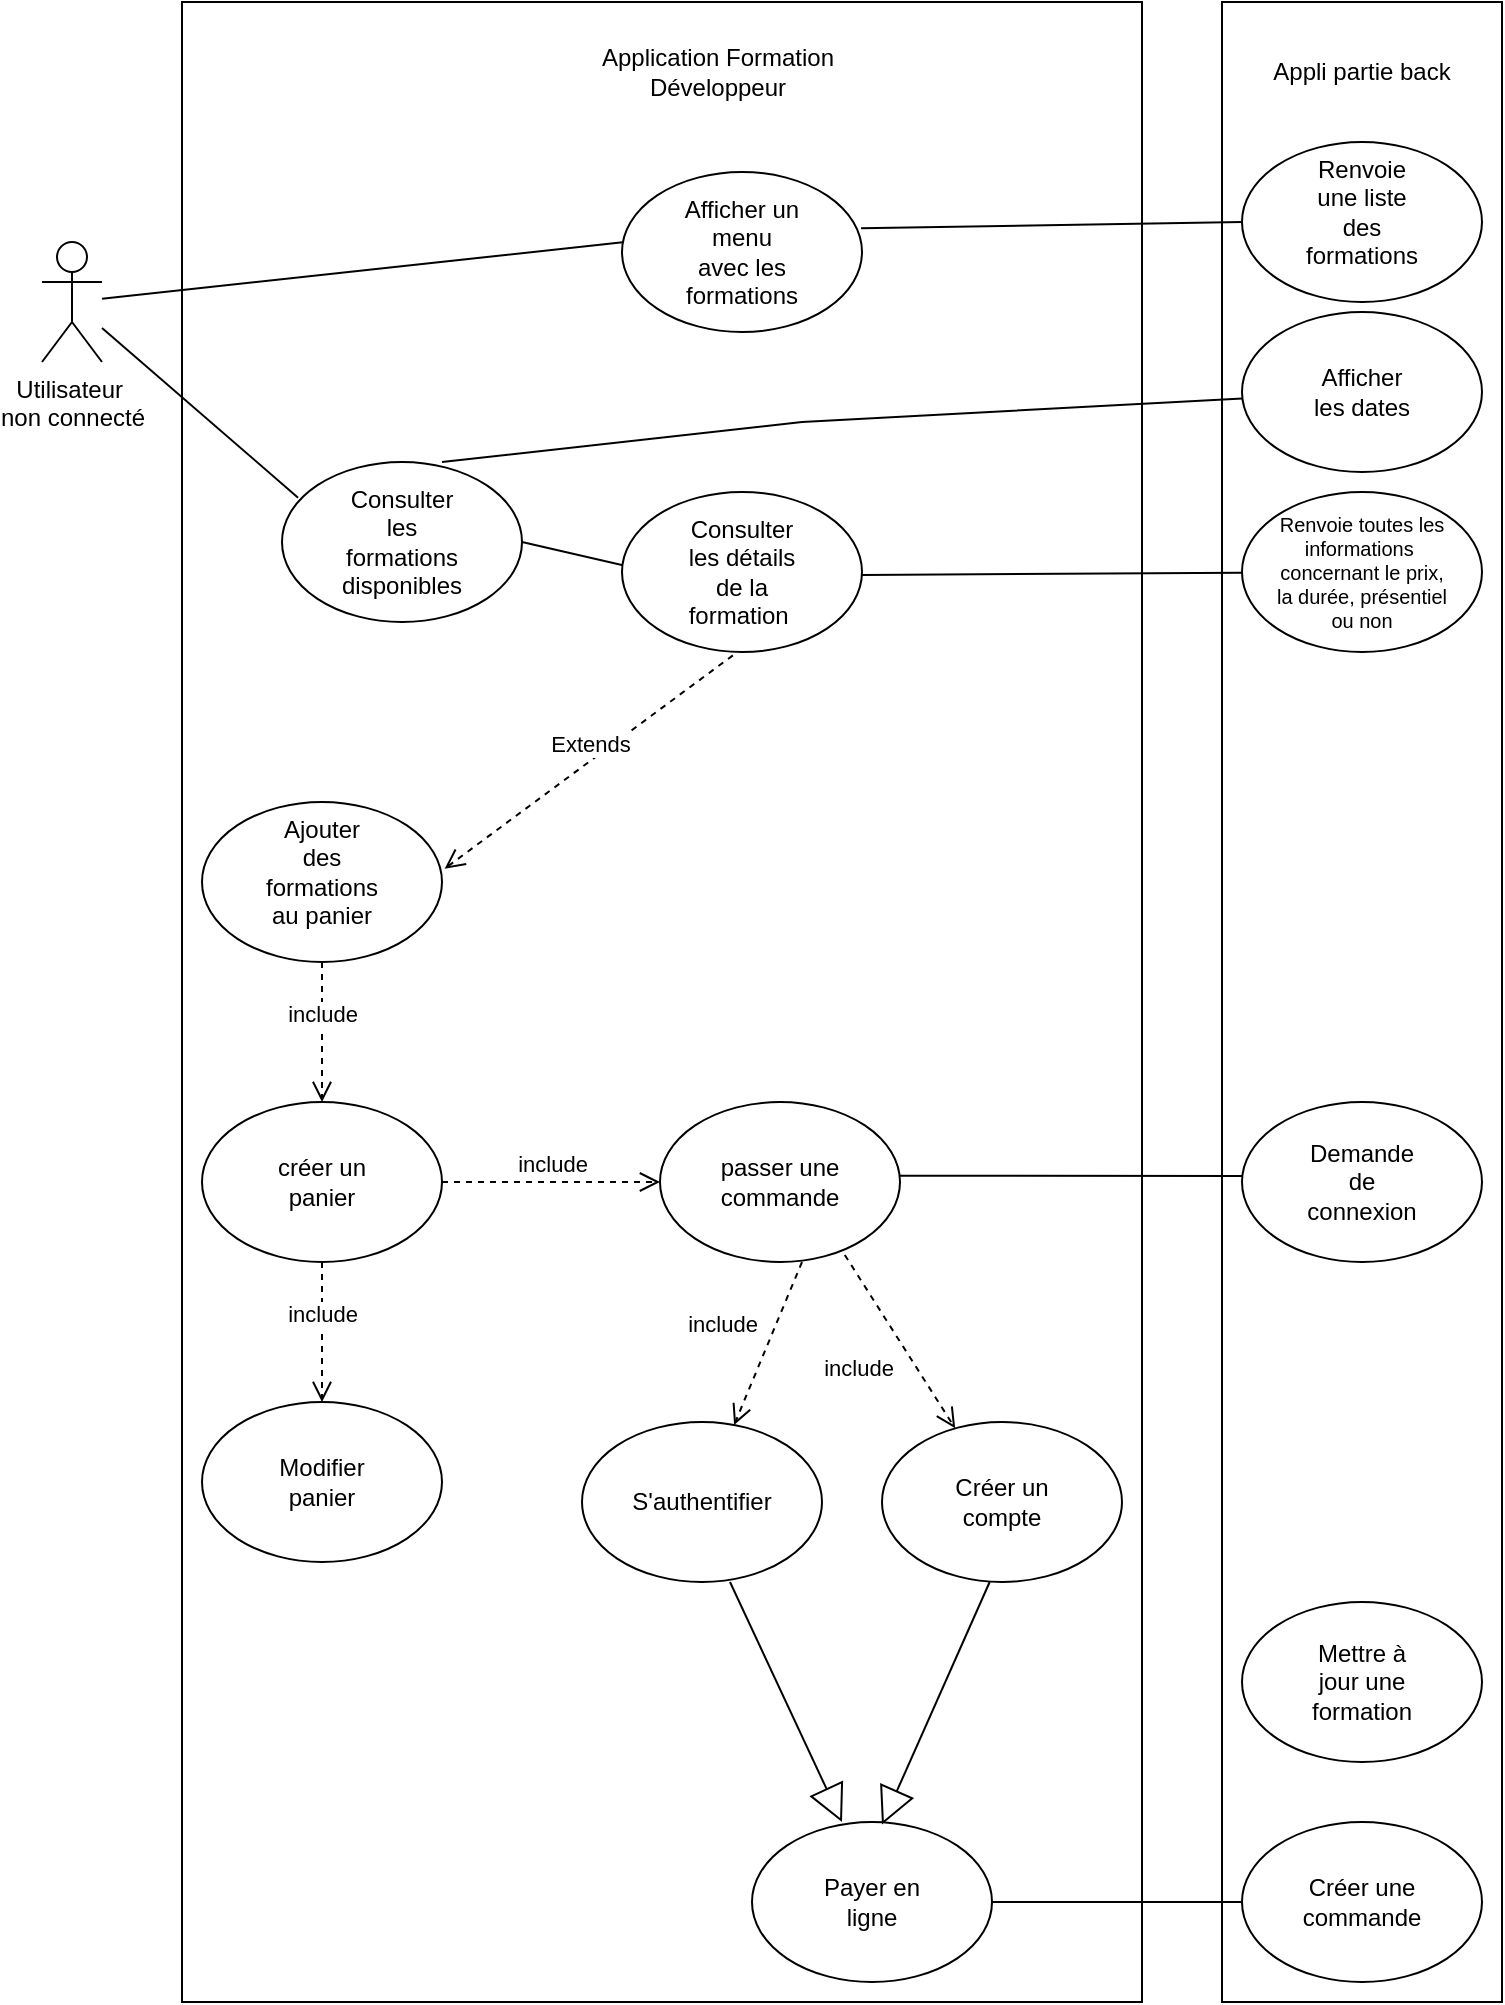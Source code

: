 <mxfile version="23.1.1" type="device">
  <diagram name="Page-1" id="jqd6A_GmZ0NFk5BMUj6v">
    <mxGraphModel dx="1434" dy="780" grid="1" gridSize="10" guides="1" tooltips="1" connect="1" arrows="1" fold="1" page="1" pageScale="1" pageWidth="827" pageHeight="1169" math="0" shadow="0">
      <root>
        <mxCell id="0" />
        <mxCell id="1" parent="0" />
        <mxCell id="nhsIaTlmKnmU0moT4PTp-85" value="" style="rounded=0;whiteSpace=wrap;html=1;" vertex="1" parent="1">
          <mxGeometry x="670" y="10" width="140" height="1000" as="geometry" />
        </mxCell>
        <mxCell id="nhsIaTlmKnmU0moT4PTp-84" value="" style="rounded=0;whiteSpace=wrap;html=1;" vertex="1" parent="1">
          <mxGeometry x="360" y="140" width="120" height="60" as="geometry" />
        </mxCell>
        <mxCell id="nhsIaTlmKnmU0moT4PTp-54" value="" style="rounded=0;whiteSpace=wrap;html=1;" vertex="1" parent="1">
          <mxGeometry x="150" y="10" width="480" height="1000" as="geometry" />
        </mxCell>
        <mxCell id="nhsIaTlmKnmU0moT4PTp-1" value="Utilisateur&amp;nbsp;&lt;br&gt;non connecté" style="shape=umlActor;verticalLabelPosition=bottom;verticalAlign=top;html=1;outlineConnect=0;" vertex="1" parent="1">
          <mxGeometry x="80" y="130" width="30" height="60" as="geometry" />
        </mxCell>
        <mxCell id="nhsIaTlmKnmU0moT4PTp-6" value="" style="ellipse;whiteSpace=wrap;html=1;" vertex="1" parent="1">
          <mxGeometry x="370" y="95" width="120" height="80" as="geometry" />
        </mxCell>
        <mxCell id="nhsIaTlmKnmU0moT4PTp-7" value="Afficher un menu avec les formations" style="text;html=1;strokeColor=none;fillColor=none;align=center;verticalAlign=middle;whiteSpace=wrap;rounded=0;" vertex="1" parent="1">
          <mxGeometry x="400" y="120" width="60" height="30" as="geometry" />
        </mxCell>
        <mxCell id="nhsIaTlmKnmU0moT4PTp-10" value="" style="ellipse;whiteSpace=wrap;html=1;" vertex="1" parent="1">
          <mxGeometry x="200" y="240" width="120" height="80" as="geometry" />
        </mxCell>
        <mxCell id="nhsIaTlmKnmU0moT4PTp-14" value="" style="endArrow=none;html=1;rounded=0;exitX=0.067;exitY=0.223;exitDx=0;exitDy=0;exitPerimeter=0;" edge="1" parent="1" source="nhsIaTlmKnmU0moT4PTp-10" target="nhsIaTlmKnmU0moT4PTp-1">
          <mxGeometry width="50" height="50" relative="1" as="geometry">
            <mxPoint x="320" y="310" as="sourcePoint" />
            <mxPoint x="370" y="260" as="targetPoint" />
          </mxGeometry>
        </mxCell>
        <mxCell id="nhsIaTlmKnmU0moT4PTp-17" value="" style="endArrow=none;html=1;rounded=0;entryX=0.003;entryY=0.439;entryDx=0;entryDy=0;entryPerimeter=0;" edge="1" parent="1" source="nhsIaTlmKnmU0moT4PTp-1" target="nhsIaTlmKnmU0moT4PTp-6">
          <mxGeometry width="50" height="50" relative="1" as="geometry">
            <mxPoint x="320" y="310" as="sourcePoint" />
            <mxPoint x="370" y="260" as="targetPoint" />
          </mxGeometry>
        </mxCell>
        <mxCell id="nhsIaTlmKnmU0moT4PTp-18" value="Application Formation Développeur" style="text;html=1;strokeColor=none;fillColor=none;align=center;verticalAlign=middle;whiteSpace=wrap;rounded=0;" vertex="1" parent="1">
          <mxGeometry x="350" y="30" width="136" height="30" as="geometry" />
        </mxCell>
        <mxCell id="nhsIaTlmKnmU0moT4PTp-19" value="Consulter les formations disponibles" style="text;html=1;strokeColor=none;fillColor=none;align=center;verticalAlign=middle;whiteSpace=wrap;rounded=0;" vertex="1" parent="1">
          <mxGeometry x="230" y="255" width="60" height="50" as="geometry" />
        </mxCell>
        <mxCell id="nhsIaTlmKnmU0moT4PTp-21" value="" style="endArrow=none;html=1;rounded=0;exitX=1;exitY=0.5;exitDx=0;exitDy=0;entryX=0;entryY=0.5;entryDx=0;entryDy=0;" edge="1" parent="1" source="nhsIaTlmKnmU0moT4PTp-10" target="nhsIaTlmKnmU0moT4PTp-23">
          <mxGeometry width="50" height="50" relative="1" as="geometry">
            <mxPoint x="419" y="300" as="sourcePoint" />
            <mxPoint x="490.0" y="300" as="targetPoint" />
            <Array as="points">
              <mxPoint x="450" y="310" />
            </Array>
          </mxGeometry>
        </mxCell>
        <mxCell id="nhsIaTlmKnmU0moT4PTp-23" value="" style="ellipse;whiteSpace=wrap;html=1;" vertex="1" parent="1">
          <mxGeometry x="370" y="255" width="120" height="80" as="geometry" />
        </mxCell>
        <mxCell id="nhsIaTlmKnmU0moT4PTp-24" value="Consulter les détails de la formation&amp;nbsp;" style="text;html=1;strokeColor=none;fillColor=none;align=center;verticalAlign=middle;whiteSpace=wrap;rounded=0;" vertex="1" parent="1">
          <mxGeometry x="400" y="280" width="60" height="30" as="geometry" />
        </mxCell>
        <mxCell id="nhsIaTlmKnmU0moT4PTp-25" value="" style="ellipse;whiteSpace=wrap;html=1;" vertex="1" parent="1">
          <mxGeometry x="160" y="410" width="120" height="80" as="geometry" />
        </mxCell>
        <mxCell id="nhsIaTlmKnmU0moT4PTp-26" value="Ajouter des formations au panier" style="text;html=1;strokeColor=none;fillColor=none;align=center;verticalAlign=middle;whiteSpace=wrap;rounded=0;" vertex="1" parent="1">
          <mxGeometry x="190" y="430" width="60" height="30" as="geometry" />
        </mxCell>
        <mxCell id="nhsIaTlmKnmU0moT4PTp-28" value="Extends" style="html=1;verticalAlign=bottom;endArrow=open;dashed=1;endSize=8;curved=0;rounded=0;entryX=1.011;entryY=0.417;entryDx=0;entryDy=0;entryPerimeter=0;exitX=0.462;exitY=1.021;exitDx=0;exitDy=0;exitPerimeter=0;" edge="1" parent="1" source="nhsIaTlmKnmU0moT4PTp-23" target="nhsIaTlmKnmU0moT4PTp-25">
          <mxGeometry relative="1" as="geometry">
            <mxPoint x="520" y="400" as="sourcePoint" />
            <mxPoint x="440" y="400" as="targetPoint" />
          </mxGeometry>
        </mxCell>
        <mxCell id="nhsIaTlmKnmU0moT4PTp-29" value="include" style="html=1;verticalAlign=bottom;endArrow=open;dashed=1;endSize=8;curved=0;rounded=0;" edge="1" parent="1" source="nhsIaTlmKnmU0moT4PTp-25" target="nhsIaTlmKnmU0moT4PTp-30">
          <mxGeometry relative="1" as="geometry">
            <mxPoint x="390" y="430" as="sourcePoint" />
            <mxPoint x="500" y="450" as="targetPoint" />
            <Array as="points" />
          </mxGeometry>
        </mxCell>
        <mxCell id="nhsIaTlmKnmU0moT4PTp-30" value="" style="ellipse;whiteSpace=wrap;html=1;" vertex="1" parent="1">
          <mxGeometry x="160" y="560" width="120" height="80" as="geometry" />
        </mxCell>
        <mxCell id="nhsIaTlmKnmU0moT4PTp-32" value="créer un panier" style="text;html=1;strokeColor=none;fillColor=none;align=center;verticalAlign=middle;whiteSpace=wrap;rounded=0;" vertex="1" parent="1">
          <mxGeometry x="190" y="585" width="60" height="30" as="geometry" />
        </mxCell>
        <mxCell id="nhsIaTlmKnmU0moT4PTp-33" value="" style="ellipse;whiteSpace=wrap;html=1;" vertex="1" parent="1">
          <mxGeometry x="160" y="710" width="120" height="80" as="geometry" />
        </mxCell>
        <mxCell id="nhsIaTlmKnmU0moT4PTp-34" value="" style="ellipse;whiteSpace=wrap;html=1;" vertex="1" parent="1">
          <mxGeometry x="389" y="560" width="120" height="80" as="geometry" />
        </mxCell>
        <mxCell id="nhsIaTlmKnmU0moT4PTp-35" value="include" style="html=1;verticalAlign=bottom;endArrow=open;dashed=1;endSize=8;curved=0;rounded=0;exitX=1;exitY=0.5;exitDx=0;exitDy=0;" edge="1" parent="1" source="nhsIaTlmKnmU0moT4PTp-30" target="nhsIaTlmKnmU0moT4PTp-34">
          <mxGeometry relative="1" as="geometry">
            <mxPoint x="290" y="460" as="sourcePoint" />
            <mxPoint x="510" y="460" as="targetPoint" />
            <Array as="points">
              <mxPoint x="300" y="600" />
            </Array>
          </mxGeometry>
        </mxCell>
        <mxCell id="nhsIaTlmKnmU0moT4PTp-36" value="passer une commande" style="text;html=1;strokeColor=none;fillColor=none;align=center;verticalAlign=middle;whiteSpace=wrap;rounded=0;" vertex="1" parent="1">
          <mxGeometry x="419" y="585" width="60" height="30" as="geometry" />
        </mxCell>
        <mxCell id="nhsIaTlmKnmU0moT4PTp-37" value="include" style="html=1;verticalAlign=bottom;endArrow=open;dashed=1;endSize=8;curved=0;rounded=0;entryX=0.5;entryY=0;entryDx=0;entryDy=0;" edge="1" parent="1" source="nhsIaTlmKnmU0moT4PTp-30" target="nhsIaTlmKnmU0moT4PTp-33">
          <mxGeometry relative="1" as="geometry">
            <mxPoint x="562" y="502" as="sourcePoint" />
            <mxPoint x="642" y="569" as="targetPoint" />
          </mxGeometry>
        </mxCell>
        <mxCell id="nhsIaTlmKnmU0moT4PTp-38" value="Modifier panier" style="text;html=1;strokeColor=none;fillColor=none;align=center;verticalAlign=middle;whiteSpace=wrap;rounded=0;" vertex="1" parent="1">
          <mxGeometry x="190" y="735" width="60" height="30" as="geometry" />
        </mxCell>
        <mxCell id="nhsIaTlmKnmU0moT4PTp-39" value="include" style="html=1;verticalAlign=bottom;endArrow=open;dashed=1;endSize=8;curved=0;rounded=0;exitX=0.431;exitY=1.021;exitDx=0;exitDy=0;exitPerimeter=0;" edge="1" parent="1" target="nhsIaTlmKnmU0moT4PTp-46">
          <mxGeometry x="0.186" y="-21" relative="1" as="geometry">
            <mxPoint x="460" y="640" as="sourcePoint" />
            <mxPoint x="410" y="710" as="targetPoint" />
            <mxPoint as="offset" />
          </mxGeometry>
        </mxCell>
        <mxCell id="nhsIaTlmKnmU0moT4PTp-41" value="" style="ellipse;whiteSpace=wrap;html=1;" vertex="1" parent="1">
          <mxGeometry x="500" y="720" width="120" height="80" as="geometry" />
        </mxCell>
        <mxCell id="nhsIaTlmKnmU0moT4PTp-44" value="Créer un compte" style="text;html=1;strokeColor=none;fillColor=none;align=center;verticalAlign=middle;whiteSpace=wrap;rounded=0;" vertex="1" parent="1">
          <mxGeometry x="530" y="745" width="60" height="30" as="geometry" />
        </mxCell>
        <mxCell id="nhsIaTlmKnmU0moT4PTp-45" value="include" style="html=1;verticalAlign=bottom;endArrow=open;dashed=1;endSize=8;curved=0;rounded=0;exitX=0.77;exitY=0.956;exitDx=0;exitDy=0;exitPerimeter=0;" edge="1" parent="1" source="nhsIaTlmKnmU0moT4PTp-34" target="nhsIaTlmKnmU0moT4PTp-41">
          <mxGeometry x="0.143" y="-30" relative="1" as="geometry">
            <mxPoint x="470" y="650" as="sourcePoint" />
            <mxPoint x="470.0" y="720" as="targetPoint" />
            <mxPoint as="offset" />
          </mxGeometry>
        </mxCell>
        <mxCell id="nhsIaTlmKnmU0moT4PTp-46" value="" style="ellipse;whiteSpace=wrap;html=1;" vertex="1" parent="1">
          <mxGeometry x="350" y="720" width="120" height="80" as="geometry" />
        </mxCell>
        <mxCell id="nhsIaTlmKnmU0moT4PTp-47" value="S&#39;authentifier" style="text;html=1;strokeColor=none;fillColor=none;align=center;verticalAlign=middle;whiteSpace=wrap;rounded=0;" vertex="1" parent="1">
          <mxGeometry x="380" y="745" width="60" height="30" as="geometry" />
        </mxCell>
        <mxCell id="nhsIaTlmKnmU0moT4PTp-48" value="" style="endArrow=block;endSize=16;endFill=0;html=1;rounded=0;" edge="1" parent="1">
          <mxGeometry width="160" relative="1" as="geometry">
            <mxPoint x="424" y="800" as="sourcePoint" />
            <mxPoint x="480" y="920" as="targetPoint" />
          </mxGeometry>
        </mxCell>
        <mxCell id="nhsIaTlmKnmU0moT4PTp-50" value="" style="ellipse;whiteSpace=wrap;html=1;" vertex="1" parent="1">
          <mxGeometry x="435" y="920" width="120" height="80" as="geometry" />
        </mxCell>
        <mxCell id="nhsIaTlmKnmU0moT4PTp-51" value="" style="endArrow=block;endSize=16;endFill=0;html=1;rounded=0;exitX=0.5;exitY=1;exitDx=0;exitDy=0;entryX=0.593;entryY=0.016;entryDx=0;entryDy=0;entryPerimeter=0;" edge="1" parent="1">
          <mxGeometry width="160" relative="1" as="geometry">
            <mxPoint x="553.84" y="800" as="sourcePoint" />
            <mxPoint x="500.0" y="921.28" as="targetPoint" />
          </mxGeometry>
        </mxCell>
        <mxCell id="nhsIaTlmKnmU0moT4PTp-52" value="Payer en ligne" style="text;html=1;strokeColor=none;fillColor=none;align=center;verticalAlign=middle;whiteSpace=wrap;rounded=0;" vertex="1" parent="1">
          <mxGeometry x="465" y="945" width="60" height="30" as="geometry" />
        </mxCell>
        <mxCell id="nhsIaTlmKnmU0moT4PTp-64" value="" style="ellipse;whiteSpace=wrap;html=1;" vertex="1" parent="1">
          <mxGeometry x="680" y="80" width="120" height="80" as="geometry" />
        </mxCell>
        <mxCell id="nhsIaTlmKnmU0moT4PTp-65" value="Renvoie une liste des formations" style="text;html=1;strokeColor=none;fillColor=none;align=center;verticalAlign=middle;whiteSpace=wrap;rounded=0;" vertex="1" parent="1">
          <mxGeometry x="710" y="100" width="60" height="30" as="geometry" />
        </mxCell>
        <mxCell id="nhsIaTlmKnmU0moT4PTp-66" value="" style="endArrow=none;html=1;rounded=0;exitX=0.996;exitY=0.352;exitDx=0;exitDy=0;entryX=0;entryY=0.5;entryDx=0;entryDy=0;exitPerimeter=0;" edge="1" parent="1" source="nhsIaTlmKnmU0moT4PTp-6" target="nhsIaTlmKnmU0moT4PTp-64">
          <mxGeometry width="50" height="50" relative="1" as="geometry">
            <mxPoint x="100" y="370" as="sourcePoint" />
            <mxPoint x="670" y="130" as="targetPoint" />
          </mxGeometry>
        </mxCell>
        <mxCell id="nhsIaTlmKnmU0moT4PTp-67" value="" style="endArrow=none;html=1;rounded=0;exitX=0.996;exitY=0.352;exitDx=0;exitDy=0;exitPerimeter=0;" edge="1" parent="1" target="nhsIaTlmKnmU0moT4PTp-68">
          <mxGeometry width="50" height="50" relative="1" as="geometry">
            <mxPoint x="490" y="296.5" as="sourcePoint" />
            <mxPoint x="700" y="294" as="targetPoint" />
          </mxGeometry>
        </mxCell>
        <mxCell id="nhsIaTlmKnmU0moT4PTp-68" value="" style="ellipse;whiteSpace=wrap;html=1;" vertex="1" parent="1">
          <mxGeometry x="680" y="255" width="120" height="80" as="geometry" />
        </mxCell>
        <mxCell id="nhsIaTlmKnmU0moT4PTp-69" value="Renvoie toutes les informations&amp;nbsp; concernant le prix, la durée, présentiel ou non" style="text;html=1;strokeColor=none;fillColor=none;align=center;verticalAlign=middle;whiteSpace=wrap;rounded=0;fontSize=10;" vertex="1" parent="1">
          <mxGeometry x="695" y="280" width="90" height="30" as="geometry" />
        </mxCell>
        <mxCell id="nhsIaTlmKnmU0moT4PTp-72" value="" style="endArrow=none;html=1;rounded=0;" edge="1" parent="1" target="nhsIaTlmKnmU0moT4PTp-73">
          <mxGeometry width="50" height="50" relative="1" as="geometry">
            <mxPoint x="280" y="240" as="sourcePoint" />
            <mxPoint x="670" y="220" as="targetPoint" />
            <Array as="points">
              <mxPoint x="460" y="220" />
            </Array>
          </mxGeometry>
        </mxCell>
        <mxCell id="nhsIaTlmKnmU0moT4PTp-73" value="" style="ellipse;whiteSpace=wrap;html=1;" vertex="1" parent="1">
          <mxGeometry x="680" y="165" width="120" height="80" as="geometry" />
        </mxCell>
        <mxCell id="nhsIaTlmKnmU0moT4PTp-74" value="Afficher les dates" style="text;html=1;strokeColor=none;fillColor=none;align=center;verticalAlign=middle;whiteSpace=wrap;rounded=0;" vertex="1" parent="1">
          <mxGeometry x="710" y="190" width="60" height="30" as="geometry" />
        </mxCell>
        <mxCell id="nhsIaTlmKnmU0moT4PTp-75" value="" style="endArrow=none;html=1;rounded=0;entryX=0.995;entryY=0.461;entryDx=0;entryDy=0;entryPerimeter=0;" edge="1" parent="1" target="nhsIaTlmKnmU0moT4PTp-34">
          <mxGeometry width="50" height="50" relative="1" as="geometry">
            <mxPoint x="680" y="597" as="sourcePoint" />
            <mxPoint x="500" y="650" as="targetPoint" />
          </mxGeometry>
        </mxCell>
        <mxCell id="nhsIaTlmKnmU0moT4PTp-76" value="" style="ellipse;whiteSpace=wrap;html=1;" vertex="1" parent="1">
          <mxGeometry x="680" y="560" width="120" height="80" as="geometry" />
        </mxCell>
        <mxCell id="nhsIaTlmKnmU0moT4PTp-77" value="Demande de connexion" style="text;html=1;strokeColor=none;fillColor=none;align=center;verticalAlign=middle;whiteSpace=wrap;rounded=0;" vertex="1" parent="1">
          <mxGeometry x="710" y="585" width="60" height="30" as="geometry" />
        </mxCell>
        <mxCell id="nhsIaTlmKnmU0moT4PTp-78" value="" style="ellipse;whiteSpace=wrap;html=1;" vertex="1" parent="1">
          <mxGeometry x="680" y="920" width="120" height="80" as="geometry" />
        </mxCell>
        <mxCell id="nhsIaTlmKnmU0moT4PTp-79" value="Créer une commande" style="text;html=1;strokeColor=none;fillColor=none;align=center;verticalAlign=middle;whiteSpace=wrap;rounded=0;" vertex="1" parent="1">
          <mxGeometry x="710" y="945" width="60" height="30" as="geometry" />
        </mxCell>
        <mxCell id="nhsIaTlmKnmU0moT4PTp-80" value="" style="ellipse;whiteSpace=wrap;html=1;" vertex="1" parent="1">
          <mxGeometry x="680" y="810" width="120" height="80" as="geometry" />
        </mxCell>
        <mxCell id="nhsIaTlmKnmU0moT4PTp-81" value="Mettre à jour une formation" style="text;html=1;strokeColor=none;fillColor=none;align=center;verticalAlign=middle;whiteSpace=wrap;rounded=0;" vertex="1" parent="1">
          <mxGeometry x="710" y="835" width="60" height="30" as="geometry" />
        </mxCell>
        <mxCell id="nhsIaTlmKnmU0moT4PTp-82" value="" style="endArrow=none;html=1;rounded=0;exitX=1;exitY=0.5;exitDx=0;exitDy=0;" edge="1" parent="1" source="nhsIaTlmKnmU0moT4PTp-50" target="nhsIaTlmKnmU0moT4PTp-78">
          <mxGeometry width="50" height="50" relative="1" as="geometry">
            <mxPoint x="450" y="820" as="sourcePoint" />
            <mxPoint x="500" y="770" as="targetPoint" />
          </mxGeometry>
        </mxCell>
        <mxCell id="nhsIaTlmKnmU0moT4PTp-83" value="Appli partie back" style="text;html=1;strokeColor=none;fillColor=none;align=center;verticalAlign=middle;whiteSpace=wrap;rounded=0;" vertex="1" parent="1">
          <mxGeometry x="672" y="30" width="136" height="30" as="geometry" />
        </mxCell>
      </root>
    </mxGraphModel>
  </diagram>
</mxfile>
